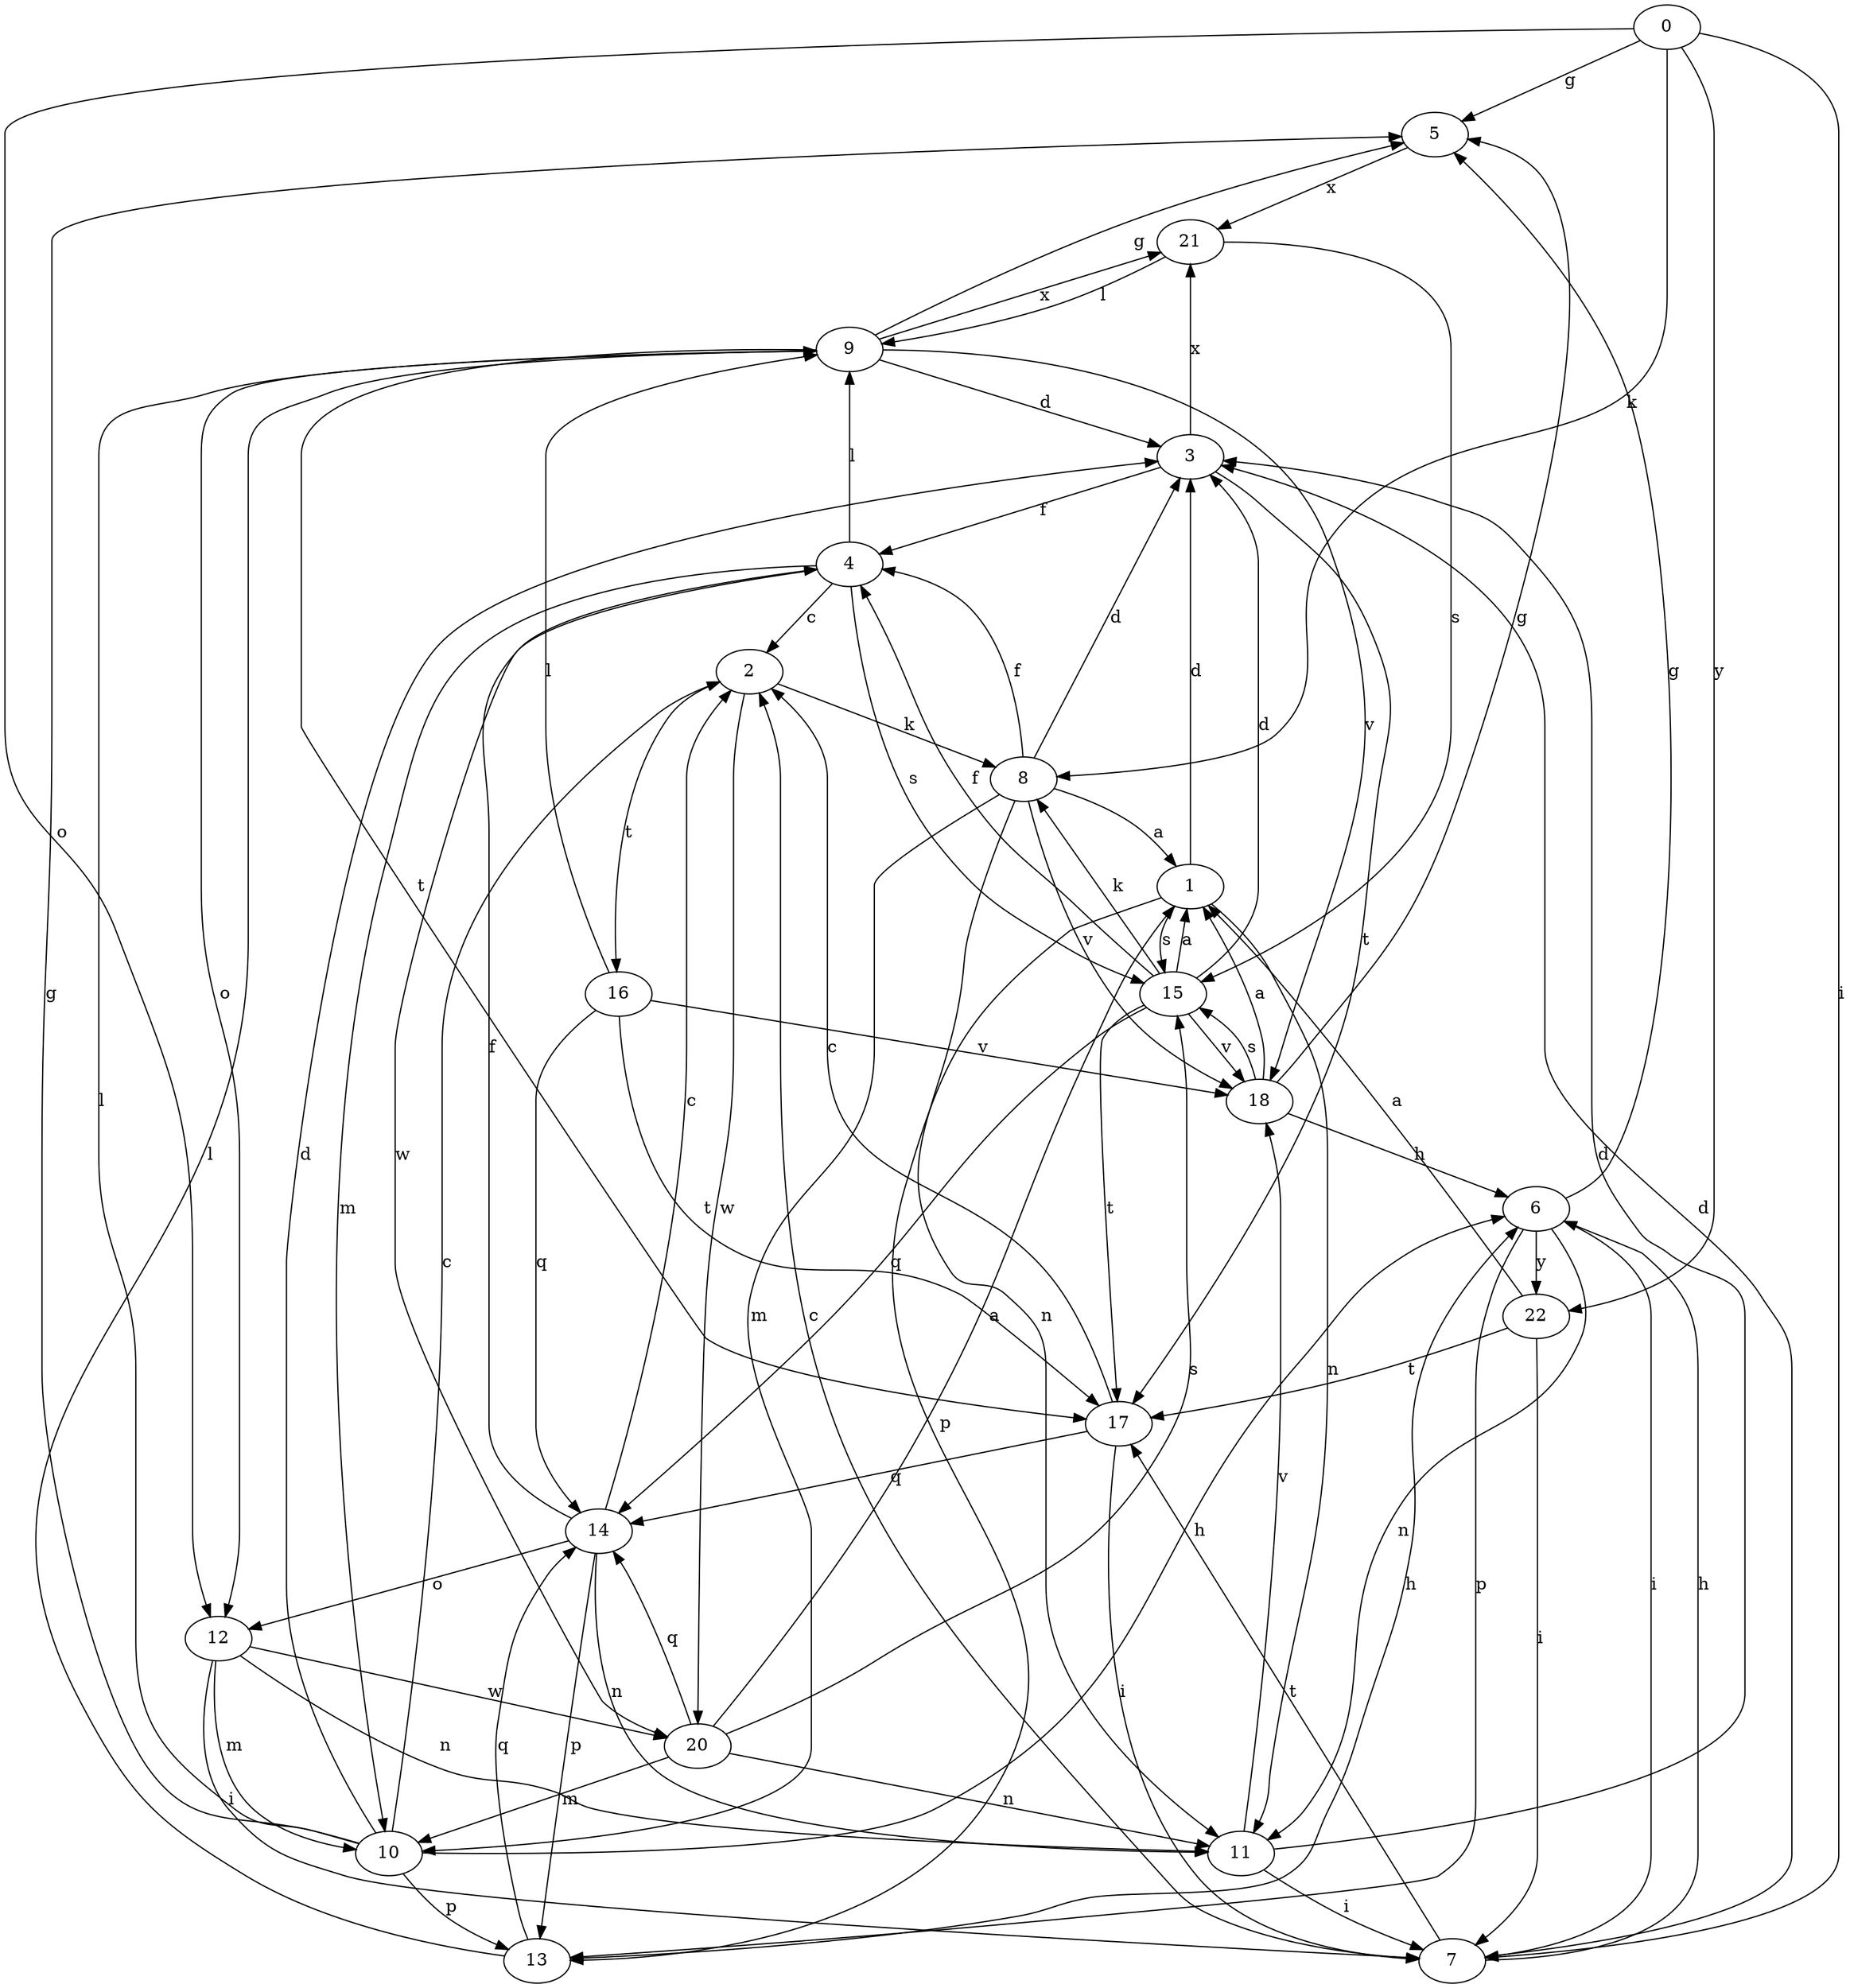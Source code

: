 strict digraph  {
0;
1;
2;
3;
4;
5;
6;
7;
8;
9;
10;
11;
12;
13;
14;
15;
16;
17;
18;
20;
21;
22;
0 -> 5  [label=g];
0 -> 7  [label=i];
0 -> 8  [label=k];
0 -> 12  [label=o];
0 -> 22  [label=y];
1 -> 3  [label=d];
1 -> 11  [label=n];
1 -> 13  [label=p];
1 -> 15  [label=s];
2 -> 8  [label=k];
2 -> 16  [label=t];
2 -> 20  [label=w];
3 -> 4  [label=f];
3 -> 17  [label=t];
3 -> 21  [label=x];
4 -> 2  [label=c];
4 -> 9  [label=l];
4 -> 10  [label=m];
4 -> 15  [label=s];
4 -> 20  [label=w];
5 -> 21  [label=x];
6 -> 5  [label=g];
6 -> 7  [label=i];
6 -> 11  [label=n];
6 -> 13  [label=p];
6 -> 22  [label=y];
7 -> 2  [label=c];
7 -> 3  [label=d];
7 -> 6  [label=h];
7 -> 17  [label=t];
8 -> 1  [label=a];
8 -> 3  [label=d];
8 -> 4  [label=f];
8 -> 10  [label=m];
8 -> 11  [label=n];
8 -> 18  [label=v];
9 -> 3  [label=d];
9 -> 5  [label=g];
9 -> 12  [label=o];
9 -> 17  [label=t];
9 -> 18  [label=v];
9 -> 21  [label=x];
10 -> 2  [label=c];
10 -> 3  [label=d];
10 -> 5  [label=g];
10 -> 6  [label=h];
10 -> 9  [label=l];
10 -> 13  [label=p];
11 -> 3  [label=d];
11 -> 7  [label=i];
11 -> 18  [label=v];
12 -> 7  [label=i];
12 -> 10  [label=m];
12 -> 11  [label=n];
12 -> 20  [label=w];
13 -> 6  [label=h];
13 -> 9  [label=l];
13 -> 14  [label=q];
14 -> 2  [label=c];
14 -> 4  [label=f];
14 -> 11  [label=n];
14 -> 12  [label=o];
14 -> 13  [label=p];
15 -> 1  [label=a];
15 -> 3  [label=d];
15 -> 4  [label=f];
15 -> 8  [label=k];
15 -> 14  [label=q];
15 -> 17  [label=t];
15 -> 18  [label=v];
16 -> 9  [label=l];
16 -> 14  [label=q];
16 -> 17  [label=t];
16 -> 18  [label=v];
17 -> 2  [label=c];
17 -> 7  [label=i];
17 -> 14  [label=q];
18 -> 1  [label=a];
18 -> 5  [label=g];
18 -> 6  [label=h];
18 -> 15  [label=s];
20 -> 1  [label=a];
20 -> 10  [label=m];
20 -> 11  [label=n];
20 -> 14  [label=q];
20 -> 15  [label=s];
21 -> 9  [label=l];
21 -> 15  [label=s];
22 -> 1  [label=a];
22 -> 7  [label=i];
22 -> 17  [label=t];
}
